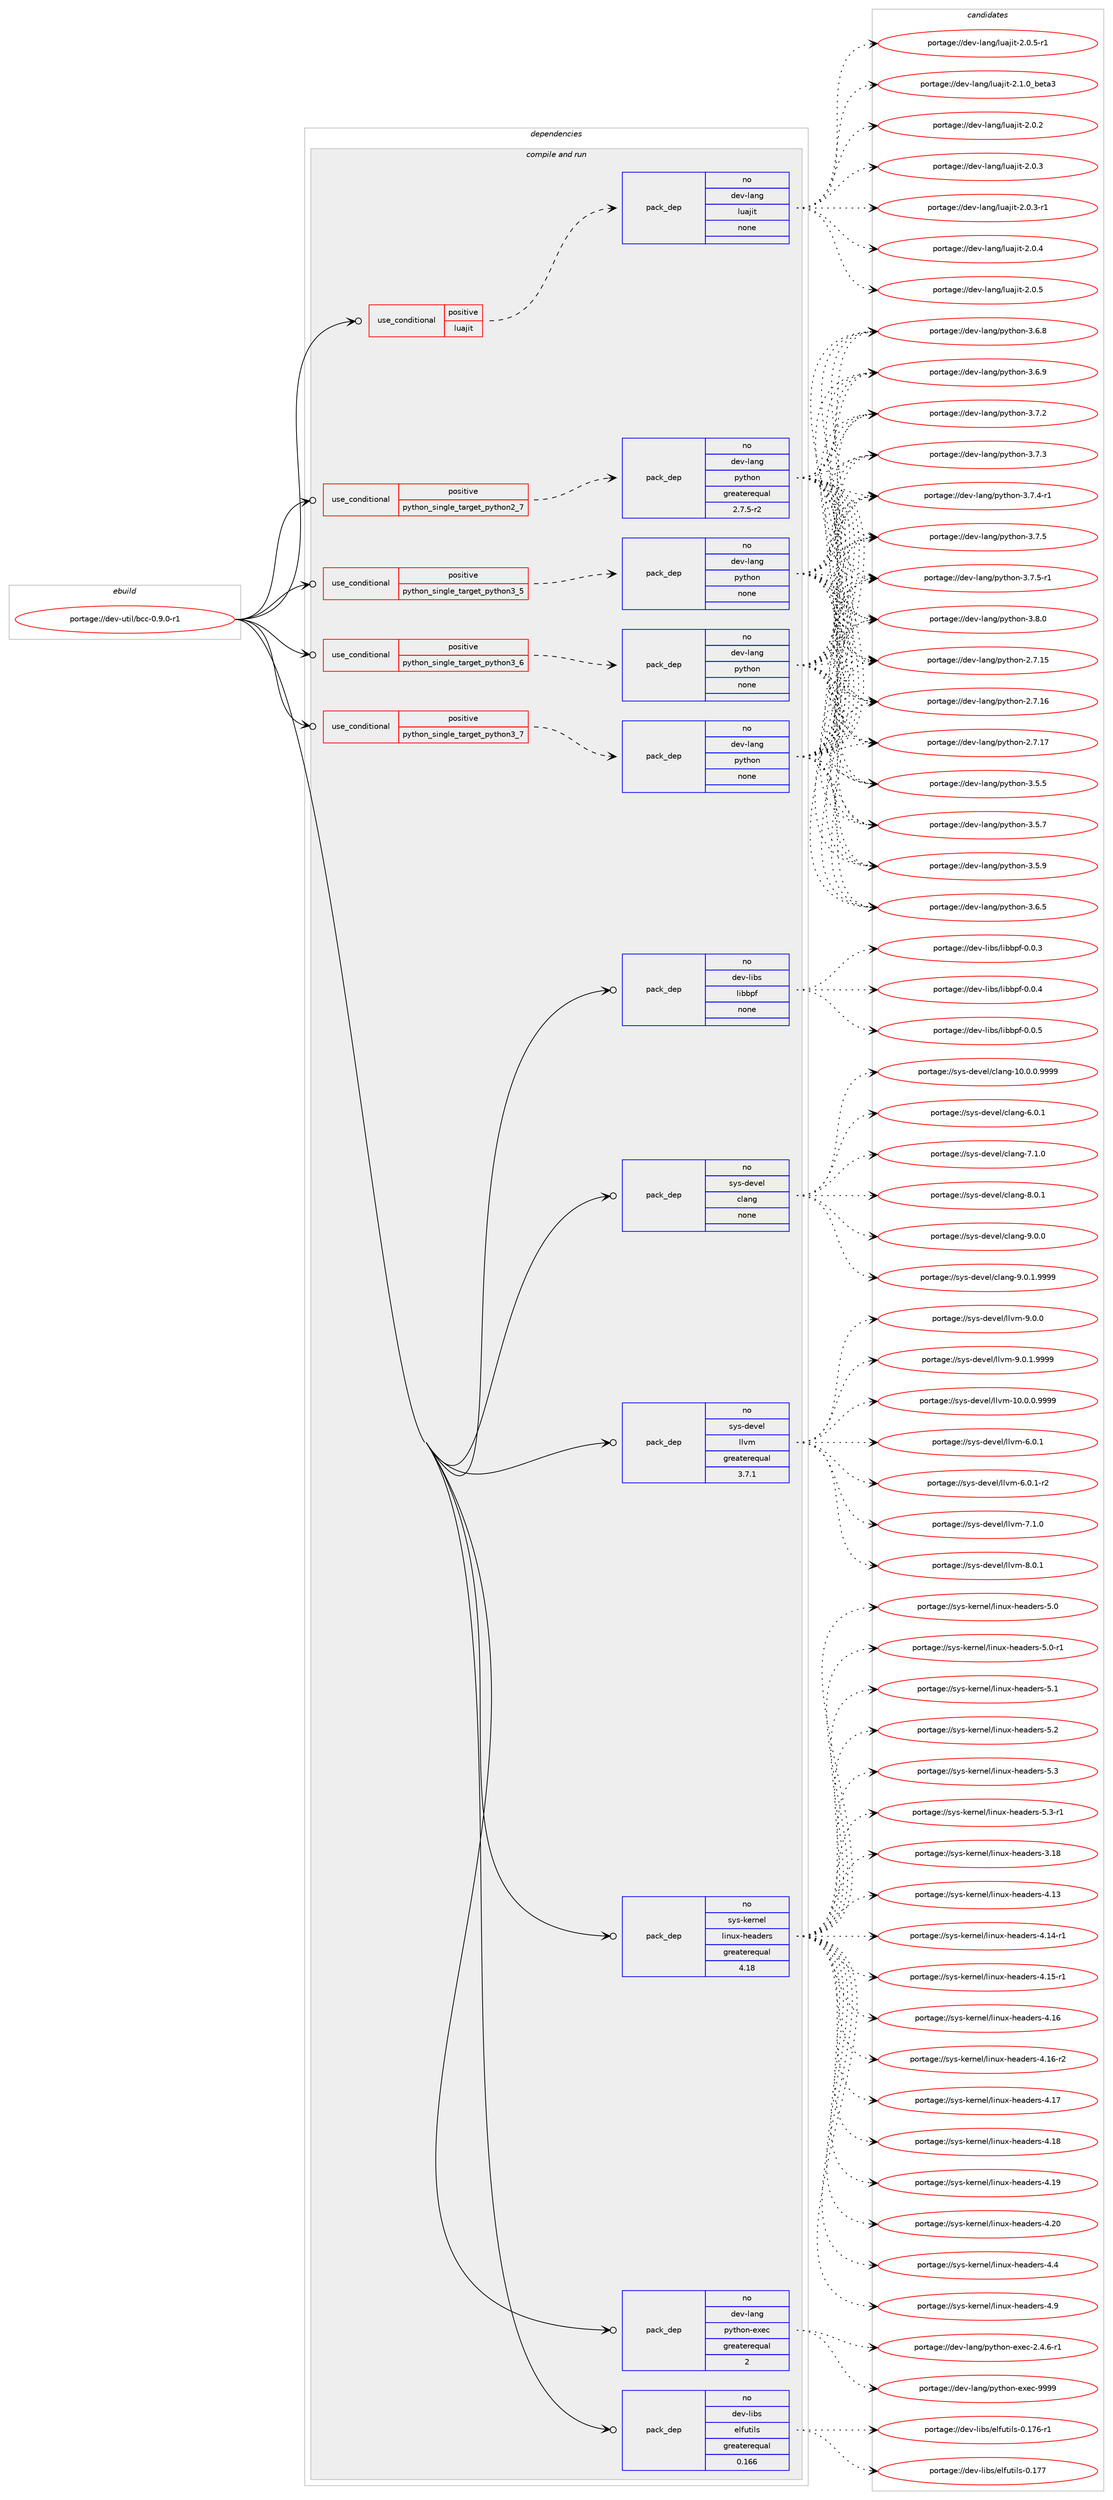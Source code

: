 digraph prolog {

# *************
# Graph options
# *************

newrank=true;
concentrate=true;
compound=true;
graph [rankdir=LR,fontname=Helvetica,fontsize=10,ranksep=1.5];#, ranksep=2.5, nodesep=0.2];
edge  [arrowhead=vee];
node  [fontname=Helvetica,fontsize=10];

# **********
# The ebuild
# **********

subgraph cluster_leftcol {
color=gray;
rank=same;
label=<<i>ebuild</i>>;
id [label="portage://dev-util/bcc-0.9.0-r1", color=red, width=4, href="../dev-util/bcc-0.9.0-r1.svg"];
}

# ****************
# The dependencies
# ****************

subgraph cluster_midcol {
color=gray;
label=<<i>dependencies</i>>;
subgraph cluster_compile {
fillcolor="#eeeeee";
style=filled;
label=<<i>compile</i>>;
}
subgraph cluster_compileandrun {
fillcolor="#eeeeee";
style=filled;
label=<<i>compile and run</i>>;
subgraph cond70374 {
dependency259000 [label=<<TABLE BORDER="0" CELLBORDER="1" CELLSPACING="0" CELLPADDING="4"><TR><TD ROWSPAN="3" CELLPADDING="10">use_conditional</TD></TR><TR><TD>positive</TD></TR><TR><TD>luajit</TD></TR></TABLE>>, shape=none, color=red];
subgraph pack185011 {
dependency259001 [label=<<TABLE BORDER="0" CELLBORDER="1" CELLSPACING="0" CELLPADDING="4" WIDTH="220"><TR><TD ROWSPAN="6" CELLPADDING="30">pack_dep</TD></TR><TR><TD WIDTH="110">no</TD></TR><TR><TD>dev-lang</TD></TR><TR><TD>luajit</TD></TR><TR><TD>none</TD></TR><TR><TD></TD></TR></TABLE>>, shape=none, color=blue];
}
dependency259000:e -> dependency259001:w [weight=20,style="dashed",arrowhead="vee"];
}
id:e -> dependency259000:w [weight=20,style="solid",arrowhead="odotvee"];
subgraph cond70375 {
dependency259002 [label=<<TABLE BORDER="0" CELLBORDER="1" CELLSPACING="0" CELLPADDING="4"><TR><TD ROWSPAN="3" CELLPADDING="10">use_conditional</TD></TR><TR><TD>positive</TD></TR><TR><TD>python_single_target_python2_7</TD></TR></TABLE>>, shape=none, color=red];
subgraph pack185012 {
dependency259003 [label=<<TABLE BORDER="0" CELLBORDER="1" CELLSPACING="0" CELLPADDING="4" WIDTH="220"><TR><TD ROWSPAN="6" CELLPADDING="30">pack_dep</TD></TR><TR><TD WIDTH="110">no</TD></TR><TR><TD>dev-lang</TD></TR><TR><TD>python</TD></TR><TR><TD>greaterequal</TD></TR><TR><TD>2.7.5-r2</TD></TR></TABLE>>, shape=none, color=blue];
}
dependency259002:e -> dependency259003:w [weight=20,style="dashed",arrowhead="vee"];
}
id:e -> dependency259002:w [weight=20,style="solid",arrowhead="odotvee"];
subgraph cond70376 {
dependency259004 [label=<<TABLE BORDER="0" CELLBORDER="1" CELLSPACING="0" CELLPADDING="4"><TR><TD ROWSPAN="3" CELLPADDING="10">use_conditional</TD></TR><TR><TD>positive</TD></TR><TR><TD>python_single_target_python3_5</TD></TR></TABLE>>, shape=none, color=red];
subgraph pack185013 {
dependency259005 [label=<<TABLE BORDER="0" CELLBORDER="1" CELLSPACING="0" CELLPADDING="4" WIDTH="220"><TR><TD ROWSPAN="6" CELLPADDING="30">pack_dep</TD></TR><TR><TD WIDTH="110">no</TD></TR><TR><TD>dev-lang</TD></TR><TR><TD>python</TD></TR><TR><TD>none</TD></TR><TR><TD></TD></TR></TABLE>>, shape=none, color=blue];
}
dependency259004:e -> dependency259005:w [weight=20,style="dashed",arrowhead="vee"];
}
id:e -> dependency259004:w [weight=20,style="solid",arrowhead="odotvee"];
subgraph cond70377 {
dependency259006 [label=<<TABLE BORDER="0" CELLBORDER="1" CELLSPACING="0" CELLPADDING="4"><TR><TD ROWSPAN="3" CELLPADDING="10">use_conditional</TD></TR><TR><TD>positive</TD></TR><TR><TD>python_single_target_python3_6</TD></TR></TABLE>>, shape=none, color=red];
subgraph pack185014 {
dependency259007 [label=<<TABLE BORDER="0" CELLBORDER="1" CELLSPACING="0" CELLPADDING="4" WIDTH="220"><TR><TD ROWSPAN="6" CELLPADDING="30">pack_dep</TD></TR><TR><TD WIDTH="110">no</TD></TR><TR><TD>dev-lang</TD></TR><TR><TD>python</TD></TR><TR><TD>none</TD></TR><TR><TD></TD></TR></TABLE>>, shape=none, color=blue];
}
dependency259006:e -> dependency259007:w [weight=20,style="dashed",arrowhead="vee"];
}
id:e -> dependency259006:w [weight=20,style="solid",arrowhead="odotvee"];
subgraph cond70378 {
dependency259008 [label=<<TABLE BORDER="0" CELLBORDER="1" CELLSPACING="0" CELLPADDING="4"><TR><TD ROWSPAN="3" CELLPADDING="10">use_conditional</TD></TR><TR><TD>positive</TD></TR><TR><TD>python_single_target_python3_7</TD></TR></TABLE>>, shape=none, color=red];
subgraph pack185015 {
dependency259009 [label=<<TABLE BORDER="0" CELLBORDER="1" CELLSPACING="0" CELLPADDING="4" WIDTH="220"><TR><TD ROWSPAN="6" CELLPADDING="30">pack_dep</TD></TR><TR><TD WIDTH="110">no</TD></TR><TR><TD>dev-lang</TD></TR><TR><TD>python</TD></TR><TR><TD>none</TD></TR><TR><TD></TD></TR></TABLE>>, shape=none, color=blue];
}
dependency259008:e -> dependency259009:w [weight=20,style="dashed",arrowhead="vee"];
}
id:e -> dependency259008:w [weight=20,style="solid",arrowhead="odotvee"];
subgraph pack185016 {
dependency259010 [label=<<TABLE BORDER="0" CELLBORDER="1" CELLSPACING="0" CELLPADDING="4" WIDTH="220"><TR><TD ROWSPAN="6" CELLPADDING="30">pack_dep</TD></TR><TR><TD WIDTH="110">no</TD></TR><TR><TD>dev-lang</TD></TR><TR><TD>python-exec</TD></TR><TR><TD>greaterequal</TD></TR><TR><TD>2</TD></TR></TABLE>>, shape=none, color=blue];
}
id:e -> dependency259010:w [weight=20,style="solid",arrowhead="odotvee"];
subgraph pack185017 {
dependency259011 [label=<<TABLE BORDER="0" CELLBORDER="1" CELLSPACING="0" CELLPADDING="4" WIDTH="220"><TR><TD ROWSPAN="6" CELLPADDING="30">pack_dep</TD></TR><TR><TD WIDTH="110">no</TD></TR><TR><TD>dev-libs</TD></TR><TR><TD>elfutils</TD></TR><TR><TD>greaterequal</TD></TR><TR><TD>0.166</TD></TR></TABLE>>, shape=none, color=blue];
}
id:e -> dependency259011:w [weight=20,style="solid",arrowhead="odotvee"];
subgraph pack185018 {
dependency259012 [label=<<TABLE BORDER="0" CELLBORDER="1" CELLSPACING="0" CELLPADDING="4" WIDTH="220"><TR><TD ROWSPAN="6" CELLPADDING="30">pack_dep</TD></TR><TR><TD WIDTH="110">no</TD></TR><TR><TD>dev-libs</TD></TR><TR><TD>libbpf</TD></TR><TR><TD>none</TD></TR><TR><TD></TD></TR></TABLE>>, shape=none, color=blue];
}
id:e -> dependency259012:w [weight=20,style="solid",arrowhead="odotvee"];
subgraph pack185019 {
dependency259013 [label=<<TABLE BORDER="0" CELLBORDER="1" CELLSPACING="0" CELLPADDING="4" WIDTH="220"><TR><TD ROWSPAN="6" CELLPADDING="30">pack_dep</TD></TR><TR><TD WIDTH="110">no</TD></TR><TR><TD>sys-devel</TD></TR><TR><TD>clang</TD></TR><TR><TD>none</TD></TR><TR><TD></TD></TR></TABLE>>, shape=none, color=blue];
}
id:e -> dependency259013:w [weight=20,style="solid",arrowhead="odotvee"];
subgraph pack185020 {
dependency259014 [label=<<TABLE BORDER="0" CELLBORDER="1" CELLSPACING="0" CELLPADDING="4" WIDTH="220"><TR><TD ROWSPAN="6" CELLPADDING="30">pack_dep</TD></TR><TR><TD WIDTH="110">no</TD></TR><TR><TD>sys-devel</TD></TR><TR><TD>llvm</TD></TR><TR><TD>greaterequal</TD></TR><TR><TD>3.7.1</TD></TR></TABLE>>, shape=none, color=blue];
}
id:e -> dependency259014:w [weight=20,style="solid",arrowhead="odotvee"];
subgraph pack185021 {
dependency259015 [label=<<TABLE BORDER="0" CELLBORDER="1" CELLSPACING="0" CELLPADDING="4" WIDTH="220"><TR><TD ROWSPAN="6" CELLPADDING="30">pack_dep</TD></TR><TR><TD WIDTH="110">no</TD></TR><TR><TD>sys-kernel</TD></TR><TR><TD>linux-headers</TD></TR><TR><TD>greaterequal</TD></TR><TR><TD>4.18</TD></TR></TABLE>>, shape=none, color=blue];
}
id:e -> dependency259015:w [weight=20,style="solid",arrowhead="odotvee"];
}
subgraph cluster_run {
fillcolor="#eeeeee";
style=filled;
label=<<i>run</i>>;
}
}

# **************
# The candidates
# **************

subgraph cluster_choices {
rank=same;
color=gray;
label=<<i>candidates</i>>;

subgraph choice185011 {
color=black;
nodesep=1;
choiceportage10010111845108971101034710811797106105116455046484650 [label="portage://dev-lang/luajit-2.0.2", color=red, width=4,href="../dev-lang/luajit-2.0.2.svg"];
choiceportage10010111845108971101034710811797106105116455046484651 [label="portage://dev-lang/luajit-2.0.3", color=red, width=4,href="../dev-lang/luajit-2.0.3.svg"];
choiceportage100101118451089711010347108117971061051164550464846514511449 [label="portage://dev-lang/luajit-2.0.3-r1", color=red, width=4,href="../dev-lang/luajit-2.0.3-r1.svg"];
choiceportage10010111845108971101034710811797106105116455046484652 [label="portage://dev-lang/luajit-2.0.4", color=red, width=4,href="../dev-lang/luajit-2.0.4.svg"];
choiceportage10010111845108971101034710811797106105116455046484653 [label="portage://dev-lang/luajit-2.0.5", color=red, width=4,href="../dev-lang/luajit-2.0.5.svg"];
choiceportage100101118451089711010347108117971061051164550464846534511449 [label="portage://dev-lang/luajit-2.0.5-r1", color=red, width=4,href="../dev-lang/luajit-2.0.5-r1.svg"];
choiceportage1001011184510897110103471081179710610511645504649464895981011169751 [label="portage://dev-lang/luajit-2.1.0_beta3", color=red, width=4,href="../dev-lang/luajit-2.1.0_beta3.svg"];
dependency259001:e -> choiceportage10010111845108971101034710811797106105116455046484650:w [style=dotted,weight="100"];
dependency259001:e -> choiceportage10010111845108971101034710811797106105116455046484651:w [style=dotted,weight="100"];
dependency259001:e -> choiceportage100101118451089711010347108117971061051164550464846514511449:w [style=dotted,weight="100"];
dependency259001:e -> choiceportage10010111845108971101034710811797106105116455046484652:w [style=dotted,weight="100"];
dependency259001:e -> choiceportage10010111845108971101034710811797106105116455046484653:w [style=dotted,weight="100"];
dependency259001:e -> choiceportage100101118451089711010347108117971061051164550464846534511449:w [style=dotted,weight="100"];
dependency259001:e -> choiceportage1001011184510897110103471081179710610511645504649464895981011169751:w [style=dotted,weight="100"];
}
subgraph choice185012 {
color=black;
nodesep=1;
choiceportage10010111845108971101034711212111610411111045504655464953 [label="portage://dev-lang/python-2.7.15", color=red, width=4,href="../dev-lang/python-2.7.15.svg"];
choiceportage10010111845108971101034711212111610411111045504655464954 [label="portage://dev-lang/python-2.7.16", color=red, width=4,href="../dev-lang/python-2.7.16.svg"];
choiceportage10010111845108971101034711212111610411111045504655464955 [label="portage://dev-lang/python-2.7.17", color=red, width=4,href="../dev-lang/python-2.7.17.svg"];
choiceportage100101118451089711010347112121116104111110455146534653 [label="portage://dev-lang/python-3.5.5", color=red, width=4,href="../dev-lang/python-3.5.5.svg"];
choiceportage100101118451089711010347112121116104111110455146534655 [label="portage://dev-lang/python-3.5.7", color=red, width=4,href="../dev-lang/python-3.5.7.svg"];
choiceportage100101118451089711010347112121116104111110455146534657 [label="portage://dev-lang/python-3.5.9", color=red, width=4,href="../dev-lang/python-3.5.9.svg"];
choiceportage100101118451089711010347112121116104111110455146544653 [label="portage://dev-lang/python-3.6.5", color=red, width=4,href="../dev-lang/python-3.6.5.svg"];
choiceportage100101118451089711010347112121116104111110455146544656 [label="portage://dev-lang/python-3.6.8", color=red, width=4,href="../dev-lang/python-3.6.8.svg"];
choiceportage100101118451089711010347112121116104111110455146544657 [label="portage://dev-lang/python-3.6.9", color=red, width=4,href="../dev-lang/python-3.6.9.svg"];
choiceportage100101118451089711010347112121116104111110455146554650 [label="portage://dev-lang/python-3.7.2", color=red, width=4,href="../dev-lang/python-3.7.2.svg"];
choiceportage100101118451089711010347112121116104111110455146554651 [label="portage://dev-lang/python-3.7.3", color=red, width=4,href="../dev-lang/python-3.7.3.svg"];
choiceportage1001011184510897110103471121211161041111104551465546524511449 [label="portage://dev-lang/python-3.7.4-r1", color=red, width=4,href="../dev-lang/python-3.7.4-r1.svg"];
choiceportage100101118451089711010347112121116104111110455146554653 [label="portage://dev-lang/python-3.7.5", color=red, width=4,href="../dev-lang/python-3.7.5.svg"];
choiceportage1001011184510897110103471121211161041111104551465546534511449 [label="portage://dev-lang/python-3.7.5-r1", color=red, width=4,href="../dev-lang/python-3.7.5-r1.svg"];
choiceportage100101118451089711010347112121116104111110455146564648 [label="portage://dev-lang/python-3.8.0", color=red, width=4,href="../dev-lang/python-3.8.0.svg"];
dependency259003:e -> choiceportage10010111845108971101034711212111610411111045504655464953:w [style=dotted,weight="100"];
dependency259003:e -> choiceportage10010111845108971101034711212111610411111045504655464954:w [style=dotted,weight="100"];
dependency259003:e -> choiceportage10010111845108971101034711212111610411111045504655464955:w [style=dotted,weight="100"];
dependency259003:e -> choiceportage100101118451089711010347112121116104111110455146534653:w [style=dotted,weight="100"];
dependency259003:e -> choiceportage100101118451089711010347112121116104111110455146534655:w [style=dotted,weight="100"];
dependency259003:e -> choiceportage100101118451089711010347112121116104111110455146534657:w [style=dotted,weight="100"];
dependency259003:e -> choiceportage100101118451089711010347112121116104111110455146544653:w [style=dotted,weight="100"];
dependency259003:e -> choiceportage100101118451089711010347112121116104111110455146544656:w [style=dotted,weight="100"];
dependency259003:e -> choiceportage100101118451089711010347112121116104111110455146544657:w [style=dotted,weight="100"];
dependency259003:e -> choiceportage100101118451089711010347112121116104111110455146554650:w [style=dotted,weight="100"];
dependency259003:e -> choiceportage100101118451089711010347112121116104111110455146554651:w [style=dotted,weight="100"];
dependency259003:e -> choiceportage1001011184510897110103471121211161041111104551465546524511449:w [style=dotted,weight="100"];
dependency259003:e -> choiceportage100101118451089711010347112121116104111110455146554653:w [style=dotted,weight="100"];
dependency259003:e -> choiceportage1001011184510897110103471121211161041111104551465546534511449:w [style=dotted,weight="100"];
dependency259003:e -> choiceportage100101118451089711010347112121116104111110455146564648:w [style=dotted,weight="100"];
}
subgraph choice185013 {
color=black;
nodesep=1;
choiceportage10010111845108971101034711212111610411111045504655464953 [label="portage://dev-lang/python-2.7.15", color=red, width=4,href="../dev-lang/python-2.7.15.svg"];
choiceportage10010111845108971101034711212111610411111045504655464954 [label="portage://dev-lang/python-2.7.16", color=red, width=4,href="../dev-lang/python-2.7.16.svg"];
choiceportage10010111845108971101034711212111610411111045504655464955 [label="portage://dev-lang/python-2.7.17", color=red, width=4,href="../dev-lang/python-2.7.17.svg"];
choiceportage100101118451089711010347112121116104111110455146534653 [label="portage://dev-lang/python-3.5.5", color=red, width=4,href="../dev-lang/python-3.5.5.svg"];
choiceportage100101118451089711010347112121116104111110455146534655 [label="portage://dev-lang/python-3.5.7", color=red, width=4,href="../dev-lang/python-3.5.7.svg"];
choiceportage100101118451089711010347112121116104111110455146534657 [label="portage://dev-lang/python-3.5.9", color=red, width=4,href="../dev-lang/python-3.5.9.svg"];
choiceportage100101118451089711010347112121116104111110455146544653 [label="portage://dev-lang/python-3.6.5", color=red, width=4,href="../dev-lang/python-3.6.5.svg"];
choiceportage100101118451089711010347112121116104111110455146544656 [label="portage://dev-lang/python-3.6.8", color=red, width=4,href="../dev-lang/python-3.6.8.svg"];
choiceportage100101118451089711010347112121116104111110455146544657 [label="portage://dev-lang/python-3.6.9", color=red, width=4,href="../dev-lang/python-3.6.9.svg"];
choiceportage100101118451089711010347112121116104111110455146554650 [label="portage://dev-lang/python-3.7.2", color=red, width=4,href="../dev-lang/python-3.7.2.svg"];
choiceportage100101118451089711010347112121116104111110455146554651 [label="portage://dev-lang/python-3.7.3", color=red, width=4,href="../dev-lang/python-3.7.3.svg"];
choiceportage1001011184510897110103471121211161041111104551465546524511449 [label="portage://dev-lang/python-3.7.4-r1", color=red, width=4,href="../dev-lang/python-3.7.4-r1.svg"];
choiceportage100101118451089711010347112121116104111110455146554653 [label="portage://dev-lang/python-3.7.5", color=red, width=4,href="../dev-lang/python-3.7.5.svg"];
choiceportage1001011184510897110103471121211161041111104551465546534511449 [label="portage://dev-lang/python-3.7.5-r1", color=red, width=4,href="../dev-lang/python-3.7.5-r1.svg"];
choiceportage100101118451089711010347112121116104111110455146564648 [label="portage://dev-lang/python-3.8.0", color=red, width=4,href="../dev-lang/python-3.8.0.svg"];
dependency259005:e -> choiceportage10010111845108971101034711212111610411111045504655464953:w [style=dotted,weight="100"];
dependency259005:e -> choiceportage10010111845108971101034711212111610411111045504655464954:w [style=dotted,weight="100"];
dependency259005:e -> choiceportage10010111845108971101034711212111610411111045504655464955:w [style=dotted,weight="100"];
dependency259005:e -> choiceportage100101118451089711010347112121116104111110455146534653:w [style=dotted,weight="100"];
dependency259005:e -> choiceportage100101118451089711010347112121116104111110455146534655:w [style=dotted,weight="100"];
dependency259005:e -> choiceportage100101118451089711010347112121116104111110455146534657:w [style=dotted,weight="100"];
dependency259005:e -> choiceportage100101118451089711010347112121116104111110455146544653:w [style=dotted,weight="100"];
dependency259005:e -> choiceportage100101118451089711010347112121116104111110455146544656:w [style=dotted,weight="100"];
dependency259005:e -> choiceportage100101118451089711010347112121116104111110455146544657:w [style=dotted,weight="100"];
dependency259005:e -> choiceportage100101118451089711010347112121116104111110455146554650:w [style=dotted,weight="100"];
dependency259005:e -> choiceportage100101118451089711010347112121116104111110455146554651:w [style=dotted,weight="100"];
dependency259005:e -> choiceportage1001011184510897110103471121211161041111104551465546524511449:w [style=dotted,weight="100"];
dependency259005:e -> choiceportage100101118451089711010347112121116104111110455146554653:w [style=dotted,weight="100"];
dependency259005:e -> choiceportage1001011184510897110103471121211161041111104551465546534511449:w [style=dotted,weight="100"];
dependency259005:e -> choiceportage100101118451089711010347112121116104111110455146564648:w [style=dotted,weight="100"];
}
subgraph choice185014 {
color=black;
nodesep=1;
choiceportage10010111845108971101034711212111610411111045504655464953 [label="portage://dev-lang/python-2.7.15", color=red, width=4,href="../dev-lang/python-2.7.15.svg"];
choiceportage10010111845108971101034711212111610411111045504655464954 [label="portage://dev-lang/python-2.7.16", color=red, width=4,href="../dev-lang/python-2.7.16.svg"];
choiceportage10010111845108971101034711212111610411111045504655464955 [label="portage://dev-lang/python-2.7.17", color=red, width=4,href="../dev-lang/python-2.7.17.svg"];
choiceportage100101118451089711010347112121116104111110455146534653 [label="portage://dev-lang/python-3.5.5", color=red, width=4,href="../dev-lang/python-3.5.5.svg"];
choiceportage100101118451089711010347112121116104111110455146534655 [label="portage://dev-lang/python-3.5.7", color=red, width=4,href="../dev-lang/python-3.5.7.svg"];
choiceportage100101118451089711010347112121116104111110455146534657 [label="portage://dev-lang/python-3.5.9", color=red, width=4,href="../dev-lang/python-3.5.9.svg"];
choiceportage100101118451089711010347112121116104111110455146544653 [label="portage://dev-lang/python-3.6.5", color=red, width=4,href="../dev-lang/python-3.6.5.svg"];
choiceportage100101118451089711010347112121116104111110455146544656 [label="portage://dev-lang/python-3.6.8", color=red, width=4,href="../dev-lang/python-3.6.8.svg"];
choiceportage100101118451089711010347112121116104111110455146544657 [label="portage://dev-lang/python-3.6.9", color=red, width=4,href="../dev-lang/python-3.6.9.svg"];
choiceportage100101118451089711010347112121116104111110455146554650 [label="portage://dev-lang/python-3.7.2", color=red, width=4,href="../dev-lang/python-3.7.2.svg"];
choiceportage100101118451089711010347112121116104111110455146554651 [label="portage://dev-lang/python-3.7.3", color=red, width=4,href="../dev-lang/python-3.7.3.svg"];
choiceportage1001011184510897110103471121211161041111104551465546524511449 [label="portage://dev-lang/python-3.7.4-r1", color=red, width=4,href="../dev-lang/python-3.7.4-r1.svg"];
choiceportage100101118451089711010347112121116104111110455146554653 [label="portage://dev-lang/python-3.7.5", color=red, width=4,href="../dev-lang/python-3.7.5.svg"];
choiceportage1001011184510897110103471121211161041111104551465546534511449 [label="portage://dev-lang/python-3.7.5-r1", color=red, width=4,href="../dev-lang/python-3.7.5-r1.svg"];
choiceportage100101118451089711010347112121116104111110455146564648 [label="portage://dev-lang/python-3.8.0", color=red, width=4,href="../dev-lang/python-3.8.0.svg"];
dependency259007:e -> choiceportage10010111845108971101034711212111610411111045504655464953:w [style=dotted,weight="100"];
dependency259007:e -> choiceportage10010111845108971101034711212111610411111045504655464954:w [style=dotted,weight="100"];
dependency259007:e -> choiceportage10010111845108971101034711212111610411111045504655464955:w [style=dotted,weight="100"];
dependency259007:e -> choiceportage100101118451089711010347112121116104111110455146534653:w [style=dotted,weight="100"];
dependency259007:e -> choiceportage100101118451089711010347112121116104111110455146534655:w [style=dotted,weight="100"];
dependency259007:e -> choiceportage100101118451089711010347112121116104111110455146534657:w [style=dotted,weight="100"];
dependency259007:e -> choiceportage100101118451089711010347112121116104111110455146544653:w [style=dotted,weight="100"];
dependency259007:e -> choiceportage100101118451089711010347112121116104111110455146544656:w [style=dotted,weight="100"];
dependency259007:e -> choiceportage100101118451089711010347112121116104111110455146544657:w [style=dotted,weight="100"];
dependency259007:e -> choiceportage100101118451089711010347112121116104111110455146554650:w [style=dotted,weight="100"];
dependency259007:e -> choiceportage100101118451089711010347112121116104111110455146554651:w [style=dotted,weight="100"];
dependency259007:e -> choiceportage1001011184510897110103471121211161041111104551465546524511449:w [style=dotted,weight="100"];
dependency259007:e -> choiceportage100101118451089711010347112121116104111110455146554653:w [style=dotted,weight="100"];
dependency259007:e -> choiceportage1001011184510897110103471121211161041111104551465546534511449:w [style=dotted,weight="100"];
dependency259007:e -> choiceportage100101118451089711010347112121116104111110455146564648:w [style=dotted,weight="100"];
}
subgraph choice185015 {
color=black;
nodesep=1;
choiceportage10010111845108971101034711212111610411111045504655464953 [label="portage://dev-lang/python-2.7.15", color=red, width=4,href="../dev-lang/python-2.7.15.svg"];
choiceportage10010111845108971101034711212111610411111045504655464954 [label="portage://dev-lang/python-2.7.16", color=red, width=4,href="../dev-lang/python-2.7.16.svg"];
choiceportage10010111845108971101034711212111610411111045504655464955 [label="portage://dev-lang/python-2.7.17", color=red, width=4,href="../dev-lang/python-2.7.17.svg"];
choiceportage100101118451089711010347112121116104111110455146534653 [label="portage://dev-lang/python-3.5.5", color=red, width=4,href="../dev-lang/python-3.5.5.svg"];
choiceportage100101118451089711010347112121116104111110455146534655 [label="portage://dev-lang/python-3.5.7", color=red, width=4,href="../dev-lang/python-3.5.7.svg"];
choiceportage100101118451089711010347112121116104111110455146534657 [label="portage://dev-lang/python-3.5.9", color=red, width=4,href="../dev-lang/python-3.5.9.svg"];
choiceportage100101118451089711010347112121116104111110455146544653 [label="portage://dev-lang/python-3.6.5", color=red, width=4,href="../dev-lang/python-3.6.5.svg"];
choiceportage100101118451089711010347112121116104111110455146544656 [label="portage://dev-lang/python-3.6.8", color=red, width=4,href="../dev-lang/python-3.6.8.svg"];
choiceportage100101118451089711010347112121116104111110455146544657 [label="portage://dev-lang/python-3.6.9", color=red, width=4,href="../dev-lang/python-3.6.9.svg"];
choiceportage100101118451089711010347112121116104111110455146554650 [label="portage://dev-lang/python-3.7.2", color=red, width=4,href="../dev-lang/python-3.7.2.svg"];
choiceportage100101118451089711010347112121116104111110455146554651 [label="portage://dev-lang/python-3.7.3", color=red, width=4,href="../dev-lang/python-3.7.3.svg"];
choiceportage1001011184510897110103471121211161041111104551465546524511449 [label="portage://dev-lang/python-3.7.4-r1", color=red, width=4,href="../dev-lang/python-3.7.4-r1.svg"];
choiceportage100101118451089711010347112121116104111110455146554653 [label="portage://dev-lang/python-3.7.5", color=red, width=4,href="../dev-lang/python-3.7.5.svg"];
choiceportage1001011184510897110103471121211161041111104551465546534511449 [label="portage://dev-lang/python-3.7.5-r1", color=red, width=4,href="../dev-lang/python-3.7.5-r1.svg"];
choiceportage100101118451089711010347112121116104111110455146564648 [label="portage://dev-lang/python-3.8.0", color=red, width=4,href="../dev-lang/python-3.8.0.svg"];
dependency259009:e -> choiceportage10010111845108971101034711212111610411111045504655464953:w [style=dotted,weight="100"];
dependency259009:e -> choiceportage10010111845108971101034711212111610411111045504655464954:w [style=dotted,weight="100"];
dependency259009:e -> choiceportage10010111845108971101034711212111610411111045504655464955:w [style=dotted,weight="100"];
dependency259009:e -> choiceportage100101118451089711010347112121116104111110455146534653:w [style=dotted,weight="100"];
dependency259009:e -> choiceportage100101118451089711010347112121116104111110455146534655:w [style=dotted,weight="100"];
dependency259009:e -> choiceportage100101118451089711010347112121116104111110455146534657:w [style=dotted,weight="100"];
dependency259009:e -> choiceportage100101118451089711010347112121116104111110455146544653:w [style=dotted,weight="100"];
dependency259009:e -> choiceportage100101118451089711010347112121116104111110455146544656:w [style=dotted,weight="100"];
dependency259009:e -> choiceportage100101118451089711010347112121116104111110455146544657:w [style=dotted,weight="100"];
dependency259009:e -> choiceportage100101118451089711010347112121116104111110455146554650:w [style=dotted,weight="100"];
dependency259009:e -> choiceportage100101118451089711010347112121116104111110455146554651:w [style=dotted,weight="100"];
dependency259009:e -> choiceportage1001011184510897110103471121211161041111104551465546524511449:w [style=dotted,weight="100"];
dependency259009:e -> choiceportage100101118451089711010347112121116104111110455146554653:w [style=dotted,weight="100"];
dependency259009:e -> choiceportage1001011184510897110103471121211161041111104551465546534511449:w [style=dotted,weight="100"];
dependency259009:e -> choiceportage100101118451089711010347112121116104111110455146564648:w [style=dotted,weight="100"];
}
subgraph choice185016 {
color=black;
nodesep=1;
choiceportage10010111845108971101034711212111610411111045101120101994550465246544511449 [label="portage://dev-lang/python-exec-2.4.6-r1", color=red, width=4,href="../dev-lang/python-exec-2.4.6-r1.svg"];
choiceportage10010111845108971101034711212111610411111045101120101994557575757 [label="portage://dev-lang/python-exec-9999", color=red, width=4,href="../dev-lang/python-exec-9999.svg"];
dependency259010:e -> choiceportage10010111845108971101034711212111610411111045101120101994550465246544511449:w [style=dotted,weight="100"];
dependency259010:e -> choiceportage10010111845108971101034711212111610411111045101120101994557575757:w [style=dotted,weight="100"];
}
subgraph choice185017 {
color=black;
nodesep=1;
choiceportage1001011184510810598115471011081021171161051081154548464955544511449 [label="portage://dev-libs/elfutils-0.176-r1", color=red, width=4,href="../dev-libs/elfutils-0.176-r1.svg"];
choiceportage100101118451081059811547101108102117116105108115454846495555 [label="portage://dev-libs/elfutils-0.177", color=red, width=4,href="../dev-libs/elfutils-0.177.svg"];
dependency259011:e -> choiceportage1001011184510810598115471011081021171161051081154548464955544511449:w [style=dotted,weight="100"];
dependency259011:e -> choiceportage100101118451081059811547101108102117116105108115454846495555:w [style=dotted,weight="100"];
}
subgraph choice185018 {
color=black;
nodesep=1;
choiceportage1001011184510810598115471081059898112102454846484651 [label="portage://dev-libs/libbpf-0.0.3", color=red, width=4,href="../dev-libs/libbpf-0.0.3.svg"];
choiceportage1001011184510810598115471081059898112102454846484652 [label="portage://dev-libs/libbpf-0.0.4", color=red, width=4,href="../dev-libs/libbpf-0.0.4.svg"];
choiceportage1001011184510810598115471081059898112102454846484653 [label="portage://dev-libs/libbpf-0.0.5", color=red, width=4,href="../dev-libs/libbpf-0.0.5.svg"];
dependency259012:e -> choiceportage1001011184510810598115471081059898112102454846484651:w [style=dotted,weight="100"];
dependency259012:e -> choiceportage1001011184510810598115471081059898112102454846484652:w [style=dotted,weight="100"];
dependency259012:e -> choiceportage1001011184510810598115471081059898112102454846484653:w [style=dotted,weight="100"];
}
subgraph choice185019 {
color=black;
nodesep=1;
choiceportage11512111545100101118101108479910897110103454948464846484657575757 [label="portage://sys-devel/clang-10.0.0.9999", color=red, width=4,href="../sys-devel/clang-10.0.0.9999.svg"];
choiceportage11512111545100101118101108479910897110103455446484649 [label="portage://sys-devel/clang-6.0.1", color=red, width=4,href="../sys-devel/clang-6.0.1.svg"];
choiceportage11512111545100101118101108479910897110103455546494648 [label="portage://sys-devel/clang-7.1.0", color=red, width=4,href="../sys-devel/clang-7.1.0.svg"];
choiceportage11512111545100101118101108479910897110103455646484649 [label="portage://sys-devel/clang-8.0.1", color=red, width=4,href="../sys-devel/clang-8.0.1.svg"];
choiceportage11512111545100101118101108479910897110103455746484648 [label="portage://sys-devel/clang-9.0.0", color=red, width=4,href="../sys-devel/clang-9.0.0.svg"];
choiceportage115121115451001011181011084799108971101034557464846494657575757 [label="portage://sys-devel/clang-9.0.1.9999", color=red, width=4,href="../sys-devel/clang-9.0.1.9999.svg"];
dependency259013:e -> choiceportage11512111545100101118101108479910897110103454948464846484657575757:w [style=dotted,weight="100"];
dependency259013:e -> choiceportage11512111545100101118101108479910897110103455446484649:w [style=dotted,weight="100"];
dependency259013:e -> choiceportage11512111545100101118101108479910897110103455546494648:w [style=dotted,weight="100"];
dependency259013:e -> choiceportage11512111545100101118101108479910897110103455646484649:w [style=dotted,weight="100"];
dependency259013:e -> choiceportage11512111545100101118101108479910897110103455746484648:w [style=dotted,weight="100"];
dependency259013:e -> choiceportage115121115451001011181011084799108971101034557464846494657575757:w [style=dotted,weight="100"];
}
subgraph choice185020 {
color=black;
nodesep=1;
choiceportage1151211154510010111810110847108108118109454948464846484657575757 [label="portage://sys-devel/llvm-10.0.0.9999", color=red, width=4,href="../sys-devel/llvm-10.0.0.9999.svg"];
choiceportage1151211154510010111810110847108108118109455446484649 [label="portage://sys-devel/llvm-6.0.1", color=red, width=4,href="../sys-devel/llvm-6.0.1.svg"];
choiceportage11512111545100101118101108471081081181094554464846494511450 [label="portage://sys-devel/llvm-6.0.1-r2", color=red, width=4,href="../sys-devel/llvm-6.0.1-r2.svg"];
choiceportage1151211154510010111810110847108108118109455546494648 [label="portage://sys-devel/llvm-7.1.0", color=red, width=4,href="../sys-devel/llvm-7.1.0.svg"];
choiceportage1151211154510010111810110847108108118109455646484649 [label="portage://sys-devel/llvm-8.0.1", color=red, width=4,href="../sys-devel/llvm-8.0.1.svg"];
choiceportage1151211154510010111810110847108108118109455746484648 [label="portage://sys-devel/llvm-9.0.0", color=red, width=4,href="../sys-devel/llvm-9.0.0.svg"];
choiceportage11512111545100101118101108471081081181094557464846494657575757 [label="portage://sys-devel/llvm-9.0.1.9999", color=red, width=4,href="../sys-devel/llvm-9.0.1.9999.svg"];
dependency259014:e -> choiceportage1151211154510010111810110847108108118109454948464846484657575757:w [style=dotted,weight="100"];
dependency259014:e -> choiceportage1151211154510010111810110847108108118109455446484649:w [style=dotted,weight="100"];
dependency259014:e -> choiceportage11512111545100101118101108471081081181094554464846494511450:w [style=dotted,weight="100"];
dependency259014:e -> choiceportage1151211154510010111810110847108108118109455546494648:w [style=dotted,weight="100"];
dependency259014:e -> choiceportage1151211154510010111810110847108108118109455646484649:w [style=dotted,weight="100"];
dependency259014:e -> choiceportage1151211154510010111810110847108108118109455746484648:w [style=dotted,weight="100"];
dependency259014:e -> choiceportage11512111545100101118101108471081081181094557464846494657575757:w [style=dotted,weight="100"];
}
subgraph choice185021 {
color=black;
nodesep=1;
choiceportage115121115451071011141101011084710810511011712045104101971001011141154551464956 [label="portage://sys-kernel/linux-headers-3.18", color=red, width=4,href="../sys-kernel/linux-headers-3.18.svg"];
choiceportage115121115451071011141101011084710810511011712045104101971001011141154552464951 [label="portage://sys-kernel/linux-headers-4.13", color=red, width=4,href="../sys-kernel/linux-headers-4.13.svg"];
choiceportage1151211154510710111411010110847108105110117120451041019710010111411545524649524511449 [label="portage://sys-kernel/linux-headers-4.14-r1", color=red, width=4,href="../sys-kernel/linux-headers-4.14-r1.svg"];
choiceportage1151211154510710111411010110847108105110117120451041019710010111411545524649534511449 [label="portage://sys-kernel/linux-headers-4.15-r1", color=red, width=4,href="../sys-kernel/linux-headers-4.15-r1.svg"];
choiceportage115121115451071011141101011084710810511011712045104101971001011141154552464954 [label="portage://sys-kernel/linux-headers-4.16", color=red, width=4,href="../sys-kernel/linux-headers-4.16.svg"];
choiceportage1151211154510710111411010110847108105110117120451041019710010111411545524649544511450 [label="portage://sys-kernel/linux-headers-4.16-r2", color=red, width=4,href="../sys-kernel/linux-headers-4.16-r2.svg"];
choiceportage115121115451071011141101011084710810511011712045104101971001011141154552464955 [label="portage://sys-kernel/linux-headers-4.17", color=red, width=4,href="../sys-kernel/linux-headers-4.17.svg"];
choiceportage115121115451071011141101011084710810511011712045104101971001011141154552464956 [label="portage://sys-kernel/linux-headers-4.18", color=red, width=4,href="../sys-kernel/linux-headers-4.18.svg"];
choiceportage115121115451071011141101011084710810511011712045104101971001011141154552464957 [label="portage://sys-kernel/linux-headers-4.19", color=red, width=4,href="../sys-kernel/linux-headers-4.19.svg"];
choiceportage115121115451071011141101011084710810511011712045104101971001011141154552465048 [label="portage://sys-kernel/linux-headers-4.20", color=red, width=4,href="../sys-kernel/linux-headers-4.20.svg"];
choiceportage1151211154510710111411010110847108105110117120451041019710010111411545524652 [label="portage://sys-kernel/linux-headers-4.4", color=red, width=4,href="../sys-kernel/linux-headers-4.4.svg"];
choiceportage1151211154510710111411010110847108105110117120451041019710010111411545524657 [label="portage://sys-kernel/linux-headers-4.9", color=red, width=4,href="../sys-kernel/linux-headers-4.9.svg"];
choiceportage1151211154510710111411010110847108105110117120451041019710010111411545534648 [label="portage://sys-kernel/linux-headers-5.0", color=red, width=4,href="../sys-kernel/linux-headers-5.0.svg"];
choiceportage11512111545107101114110101108471081051101171204510410197100101114115455346484511449 [label="portage://sys-kernel/linux-headers-5.0-r1", color=red, width=4,href="../sys-kernel/linux-headers-5.0-r1.svg"];
choiceportage1151211154510710111411010110847108105110117120451041019710010111411545534649 [label="portage://sys-kernel/linux-headers-5.1", color=red, width=4,href="../sys-kernel/linux-headers-5.1.svg"];
choiceportage1151211154510710111411010110847108105110117120451041019710010111411545534650 [label="portage://sys-kernel/linux-headers-5.2", color=red, width=4,href="../sys-kernel/linux-headers-5.2.svg"];
choiceportage1151211154510710111411010110847108105110117120451041019710010111411545534651 [label="portage://sys-kernel/linux-headers-5.3", color=red, width=4,href="../sys-kernel/linux-headers-5.3.svg"];
choiceportage11512111545107101114110101108471081051101171204510410197100101114115455346514511449 [label="portage://sys-kernel/linux-headers-5.3-r1", color=red, width=4,href="../sys-kernel/linux-headers-5.3-r1.svg"];
dependency259015:e -> choiceportage115121115451071011141101011084710810511011712045104101971001011141154551464956:w [style=dotted,weight="100"];
dependency259015:e -> choiceportage115121115451071011141101011084710810511011712045104101971001011141154552464951:w [style=dotted,weight="100"];
dependency259015:e -> choiceportage1151211154510710111411010110847108105110117120451041019710010111411545524649524511449:w [style=dotted,weight="100"];
dependency259015:e -> choiceportage1151211154510710111411010110847108105110117120451041019710010111411545524649534511449:w [style=dotted,weight="100"];
dependency259015:e -> choiceportage115121115451071011141101011084710810511011712045104101971001011141154552464954:w [style=dotted,weight="100"];
dependency259015:e -> choiceportage1151211154510710111411010110847108105110117120451041019710010111411545524649544511450:w [style=dotted,weight="100"];
dependency259015:e -> choiceportage115121115451071011141101011084710810511011712045104101971001011141154552464955:w [style=dotted,weight="100"];
dependency259015:e -> choiceportage115121115451071011141101011084710810511011712045104101971001011141154552464956:w [style=dotted,weight="100"];
dependency259015:e -> choiceportage115121115451071011141101011084710810511011712045104101971001011141154552464957:w [style=dotted,weight="100"];
dependency259015:e -> choiceportage115121115451071011141101011084710810511011712045104101971001011141154552465048:w [style=dotted,weight="100"];
dependency259015:e -> choiceportage1151211154510710111411010110847108105110117120451041019710010111411545524652:w [style=dotted,weight="100"];
dependency259015:e -> choiceportage1151211154510710111411010110847108105110117120451041019710010111411545524657:w [style=dotted,weight="100"];
dependency259015:e -> choiceportage1151211154510710111411010110847108105110117120451041019710010111411545534648:w [style=dotted,weight="100"];
dependency259015:e -> choiceportage11512111545107101114110101108471081051101171204510410197100101114115455346484511449:w [style=dotted,weight="100"];
dependency259015:e -> choiceportage1151211154510710111411010110847108105110117120451041019710010111411545534649:w [style=dotted,weight="100"];
dependency259015:e -> choiceportage1151211154510710111411010110847108105110117120451041019710010111411545534650:w [style=dotted,weight="100"];
dependency259015:e -> choiceportage1151211154510710111411010110847108105110117120451041019710010111411545534651:w [style=dotted,weight="100"];
dependency259015:e -> choiceportage11512111545107101114110101108471081051101171204510410197100101114115455346514511449:w [style=dotted,weight="100"];
}
}

}
